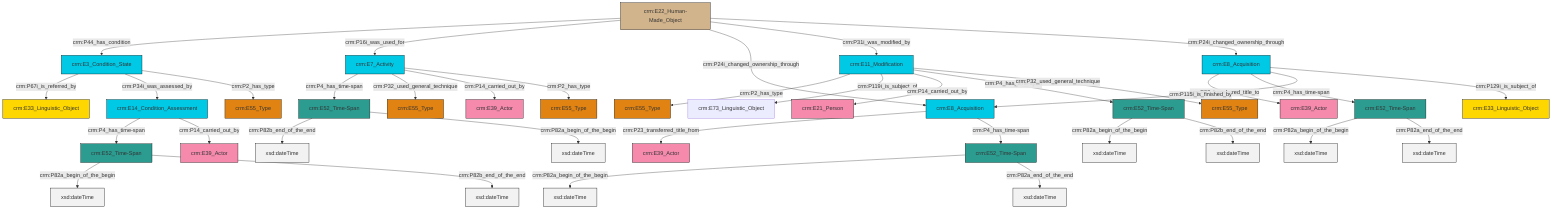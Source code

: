 graph TD
classDef Literal fill:#f2f2f2,stroke:#000000;
classDef CRM_Entity fill:#FFFFFF,stroke:#000000;
classDef Temporal_Entity fill:#00C9E6, stroke:#000000;
classDef Type fill:#E18312, stroke:#000000;
classDef Time-Span fill:#2C9C91, stroke:#000000;
classDef Appellation fill:#FFEB7F, stroke:#000000;
classDef Place fill:#008836, stroke:#000000;
classDef Persistent_Item fill:#B266B2, stroke:#000000;
classDef Conceptual_Object fill:#FFD700, stroke:#000000;
classDef Physical_Thing fill:#D2B48C, stroke:#000000;
classDef Actor fill:#f58aad, stroke:#000000;
classDef PC_Classes fill:#4ce600, stroke:#000000;
classDef Multi fill:#cccccc,stroke:#000000;

0["crm:E8_Acquisition"]:::Temporal_Entity -->|crm:P22_transferred_title_to| 1["crm:E39_Actor"]:::Actor
2["crm:E22_Human-Made_Object"]:::Physical_Thing -->|crm:P44_has_condition| 3["crm:E3_Condition_State"]:::Temporal_Entity
4["crm:E7_Activity"]:::Temporal_Entity -->|crm:P4_has_time-span| 5["crm:E52_Time-Span"]:::Time-Span
0["crm:E8_Acquisition"]:::Temporal_Entity -->|crm:P4_has_time-span| 6["crm:E52_Time-Span"]:::Time-Span
7["crm:E14_Condition_Assessment"]:::Temporal_Entity -->|crm:P4_has_time-span| 8["crm:E52_Time-Span"]:::Time-Span
2["crm:E22_Human-Made_Object"]:::Physical_Thing -->|crm:P16i_was_used_for| 4["crm:E7_Activity"]:::Temporal_Entity
9["crm:E11_Modification"]:::Temporal_Entity -->|crm:P2_has_type| 10["crm:E55_Type"]:::Type
9["crm:E11_Modification"]:::Temporal_Entity -->|crm:P119i_is_subject_of| 13["crm:E73_Linguistic_Object"]:::Default
2["crm:E22_Human-Made_Object"]:::Physical_Thing -->|crm:P24i_changed_ownership_through| 17["crm:E8_Acquisition"]:::Temporal_Entity
5["crm:E52_Time-Span"]:::Time-Span -->|crm:P82b_end_of_the_end| 19[xsd:dateTime]:::Literal
23["crm:E52_Time-Span"]:::Time-Span -->|crm:P82a_begin_of_the_begin| 24[xsd:dateTime]:::Literal
4["crm:E7_Activity"]:::Temporal_Entity -->|crm:P32_used_general_technique| 21["crm:E55_Type"]:::Type
8["crm:E52_Time-Span"]:::Time-Span -->|crm:P82a_begin_of_the_begin| 25[xsd:dateTime]:::Literal
3["crm:E3_Condition_State"]:::Temporal_Entity -->|crm:P67i_is_referred_by| 26["crm:E33_Linguistic_Object"]:::Conceptual_Object
3["crm:E3_Condition_State"]:::Temporal_Entity -->|crm:P34i_was_assessed_by| 7["crm:E14_Condition_Assessment"]:::Temporal_Entity
9["crm:E11_Modification"]:::Temporal_Entity -->|crm:P14_carried_out_by| 11["crm:E21_Person"]:::Actor
4["crm:E7_Activity"]:::Temporal_Entity -->|crm:P14_carried_out_by| 28["crm:E39_Actor"]:::Actor
6["crm:E52_Time-Span"]:::Time-Span -->|crm:P82a_begin_of_the_begin| 30[xsd:dateTime]:::Literal
0["crm:E8_Acquisition"]:::Temporal_Entity -->|crm:P115i_is_finished_by| 17["crm:E8_Acquisition"]:::Temporal_Entity
34["crm:E52_Time-Span"]:::Time-Span -->|crm:P82a_begin_of_the_begin| 35[xsd:dateTime]:::Literal
2["crm:E22_Human-Made_Object"]:::Physical_Thing -->|crm:P31i_was_modified_by| 9["crm:E11_Modification"]:::Temporal_Entity
2["crm:E22_Human-Made_Object"]:::Physical_Thing -->|crm:P24i_changed_ownership_through| 0["crm:E8_Acquisition"]:::Temporal_Entity
0["crm:E8_Acquisition"]:::Temporal_Entity -->|crm:P129i_is_subject_of| 38["crm:E33_Linguistic_Object"]:::Conceptual_Object
23["crm:E52_Time-Span"]:::Time-Span -->|crm:P82b_end_of_the_end| 40[xsd:dateTime]:::Literal
3["crm:E3_Condition_State"]:::Temporal_Entity -->|crm:P2_has_type| 44["crm:E55_Type"]:::Type
17["crm:E8_Acquisition"]:::Temporal_Entity -->|crm:P23_transferred_title_from| 42["crm:E39_Actor"]:::Actor
6["crm:E52_Time-Span"]:::Time-Span -->|crm:P82a_end_of_the_end| 45[xsd:dateTime]:::Literal
8["crm:E52_Time-Span"]:::Time-Span -->|crm:P82b_end_of_the_end| 47[xsd:dateTime]:::Literal
9["crm:E11_Modification"]:::Temporal_Entity -->|crm:P4_has_time-span| 23["crm:E52_Time-Span"]:::Time-Span
9["crm:E11_Modification"]:::Temporal_Entity -->|crm:P32_used_general_technique| 36["crm:E55_Type"]:::Type
7["crm:E14_Condition_Assessment"]:::Temporal_Entity -->|crm:P14_carried_out_by| 15["crm:E39_Actor"]:::Actor
34["crm:E52_Time-Span"]:::Time-Span -->|crm:P82a_end_of_the_end| 52[xsd:dateTime]:::Literal
5["crm:E52_Time-Span"]:::Time-Span -->|crm:P82a_begin_of_the_begin| 53[xsd:dateTime]:::Literal
4["crm:E7_Activity"]:::Temporal_Entity -->|crm:P2_has_type| 31["crm:E55_Type"]:::Type
17["crm:E8_Acquisition"]:::Temporal_Entity -->|crm:P4_has_time-span| 34["crm:E52_Time-Span"]:::Time-Span